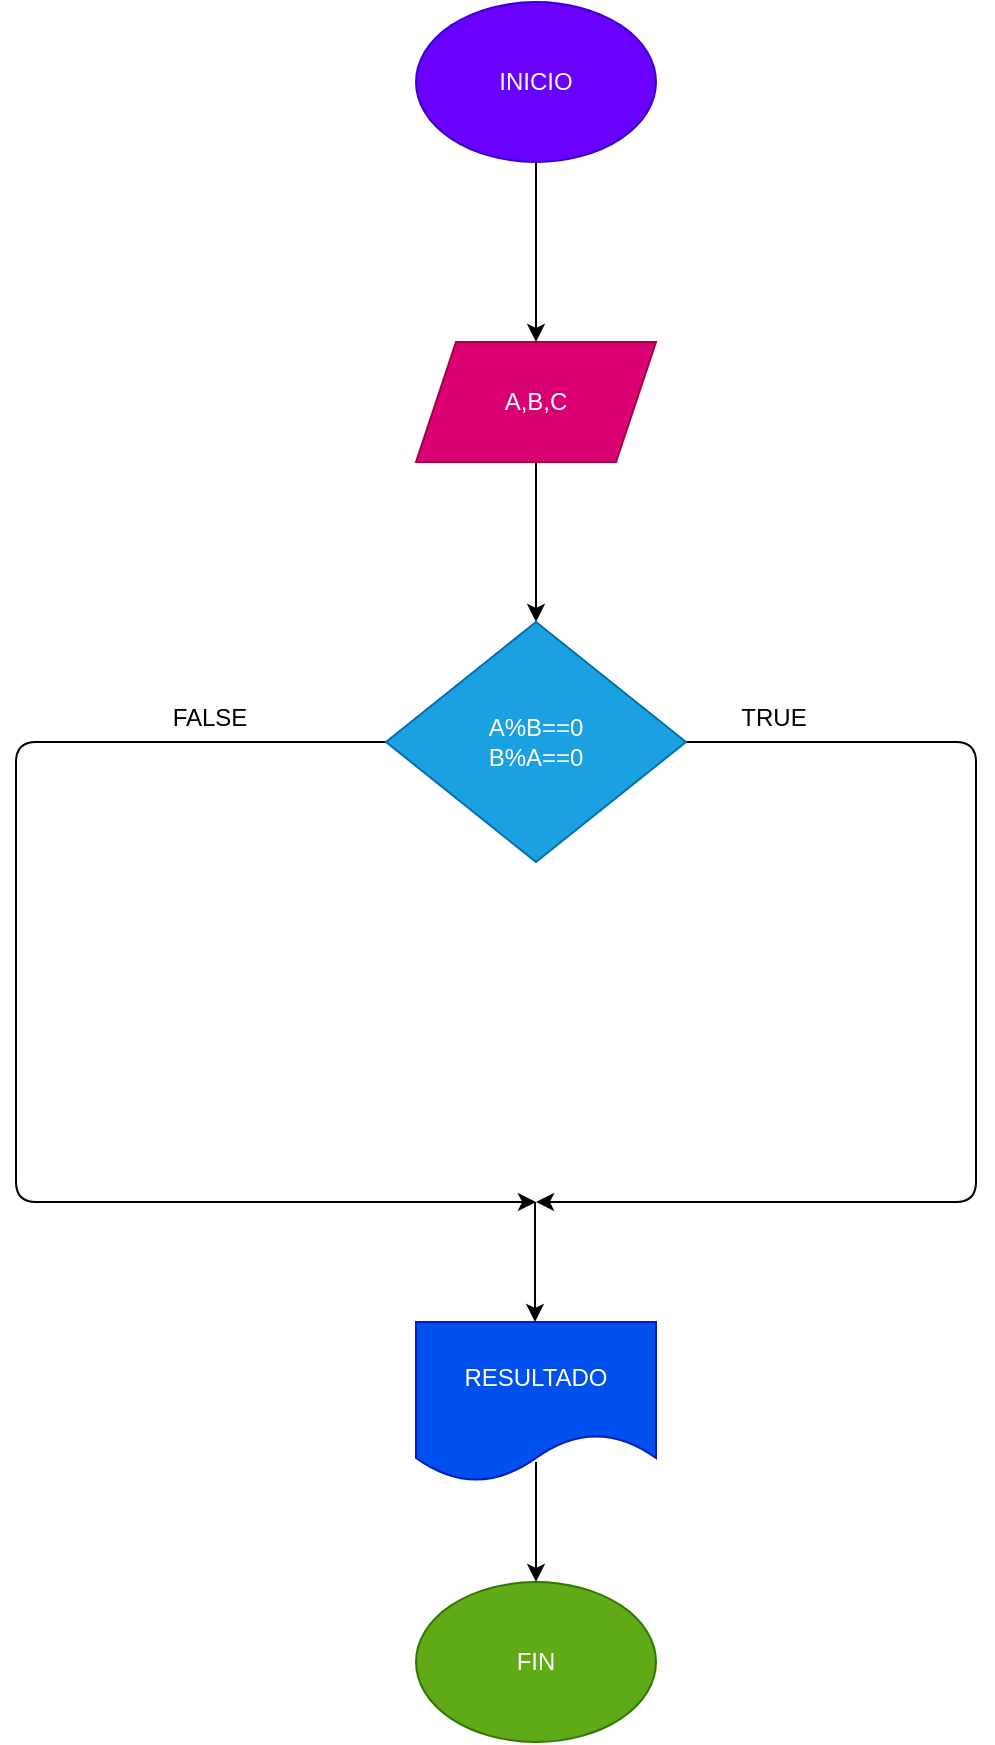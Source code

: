 <mxfile>
    <diagram id="OnKxARi8yMPDYLmh9glA" name="Page-1">
        <mxGraphModel dx="405" dy="1013" grid="1" gridSize="10" guides="1" tooltips="1" connect="1" arrows="1" fold="1" page="1" pageScale="1" pageWidth="827" pageHeight="1169" math="0" shadow="0">
            <root>
                <mxCell id="0"/>
                <mxCell id="1" parent="0"/>
                <mxCell id="2" value="" style="edgeStyle=none;html=1;fontColor=#000000;" edge="1" parent="1" source="3" target="5">
                    <mxGeometry relative="1" as="geometry"/>
                </mxCell>
                <mxCell id="3" value="INICIO" style="ellipse;whiteSpace=wrap;html=1;fillColor=#6a00ff;strokeColor=#3700CC;fontColor=#ffffff;" vertex="1" parent="1">
                    <mxGeometry x="490" y="130" width="120" height="80" as="geometry"/>
                </mxCell>
                <mxCell id="4" value="" style="edgeStyle=none;html=1;fontColor=#000000;" edge="1" parent="1" source="5" target="8">
                    <mxGeometry relative="1" as="geometry"/>
                </mxCell>
                <mxCell id="5" value="A,B,C" style="shape=parallelogram;perimeter=parallelogramPerimeter;whiteSpace=wrap;html=1;fixedSize=1;fillColor=#d80073;strokeColor=#A50040;fontColor=#ffffff;" vertex="1" parent="1">
                    <mxGeometry x="490" y="300" width="120" height="60" as="geometry"/>
                </mxCell>
                <mxCell id="6" value="" style="edgeStyle=none;html=1;fontColor=#000000;" edge="1" parent="1" source="8">
                    <mxGeometry relative="1" as="geometry">
                        <mxPoint x="550" y="730" as="targetPoint"/>
                        <Array as="points">
                            <mxPoint x="770" y="500"/>
                            <mxPoint x="770" y="730"/>
                        </Array>
                    </mxGeometry>
                </mxCell>
                <mxCell id="7" value="" style="edgeStyle=none;html=1;fontColor=#000000;" edge="1" parent="1" source="8">
                    <mxGeometry relative="1" as="geometry">
                        <mxPoint x="550" y="730" as="targetPoint"/>
                        <Array as="points">
                            <mxPoint x="290" y="500"/>
                            <mxPoint x="290" y="730"/>
                        </Array>
                    </mxGeometry>
                </mxCell>
                <mxCell id="8" value="A%B==0&lt;br&gt;B%A==0" style="rhombus;whiteSpace=wrap;html=1;fillColor=#1ba1e2;strokeColor=#006EAF;fontColor=#ffffff;" vertex="1" parent="1">
                    <mxGeometry x="475" y="440" width="150" height="120" as="geometry"/>
                </mxCell>
                <mxCell id="9" value="RESULTADO" style="shape=document;whiteSpace=wrap;html=1;boundedLbl=1;fillColor=#0050ef;strokeColor=#001DBC;fontColor=#ffffff;" vertex="1" parent="1">
                    <mxGeometry x="490" y="790" width="120" height="80" as="geometry"/>
                </mxCell>
                <mxCell id="10" value="" style="endArrow=classic;html=1;fontColor=#000000;" edge="1" parent="1">
                    <mxGeometry width="50" height="50" relative="1" as="geometry">
                        <mxPoint x="549.5" y="730" as="sourcePoint"/>
                        <mxPoint x="549.5" y="790" as="targetPoint"/>
                    </mxGeometry>
                </mxCell>
                <mxCell id="11" value="" style="endArrow=classic;html=1;fontColor=#000000;" edge="1" parent="1">
                    <mxGeometry width="50" height="50" relative="1" as="geometry">
                        <mxPoint x="550" y="860" as="sourcePoint"/>
                        <mxPoint x="550" y="920" as="targetPoint"/>
                    </mxGeometry>
                </mxCell>
                <mxCell id="12" value="FIN" style="ellipse;whiteSpace=wrap;html=1;fillColor=#60a917;strokeColor=#2D7600;fontColor=#ffffff;" vertex="1" parent="1">
                    <mxGeometry x="490" y="920" width="120" height="80" as="geometry"/>
                </mxCell>
                <mxCell id="13" value="TRUE" style="text;html=1;strokeColor=none;fillColor=none;align=center;verticalAlign=middle;whiteSpace=wrap;rounded=0;fontColor=#000000;" vertex="1" parent="1">
                    <mxGeometry x="639" y="473" width="60" height="30" as="geometry"/>
                </mxCell>
                <mxCell id="14" value="FALSE" style="text;html=1;strokeColor=none;fillColor=none;align=center;verticalAlign=middle;whiteSpace=wrap;rounded=0;fontColor=#000000;" vertex="1" parent="1">
                    <mxGeometry x="357" y="473" width="60" height="30" as="geometry"/>
                </mxCell>
            </root>
        </mxGraphModel>
    </diagram>
</mxfile>